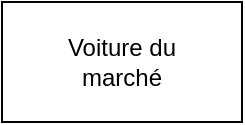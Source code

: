 <mxfile>
    <diagram id="9mtux1LFTj9arXabPujr" name="Page-1">
        <mxGraphModel dx="1058" dy="659" grid="1" gridSize="10" guides="1" tooltips="1" connect="1" arrows="1" fold="1" page="1" pageScale="1" pageWidth="827" pageHeight="1169" math="0" shadow="0">
            <root>
                <mxCell id="0"/>
                <mxCell id="1" parent="0"/>
                <mxCell id="2" value="" style="whiteSpace=wrap;html=1;" vertex="1" parent="1">
                    <mxGeometry x="330" y="40" width="120" height="60" as="geometry"/>
                </mxCell>
                <mxCell id="3" value="Voiture du marché" style="text;html=1;strokeColor=none;fillColor=none;align=center;verticalAlign=middle;whiteSpace=wrap;rounded=0;" vertex="1" parent="1">
                    <mxGeometry x="360" y="55" width="60" height="30" as="geometry"/>
                </mxCell>
            </root>
        </mxGraphModel>
    </diagram>
</mxfile>